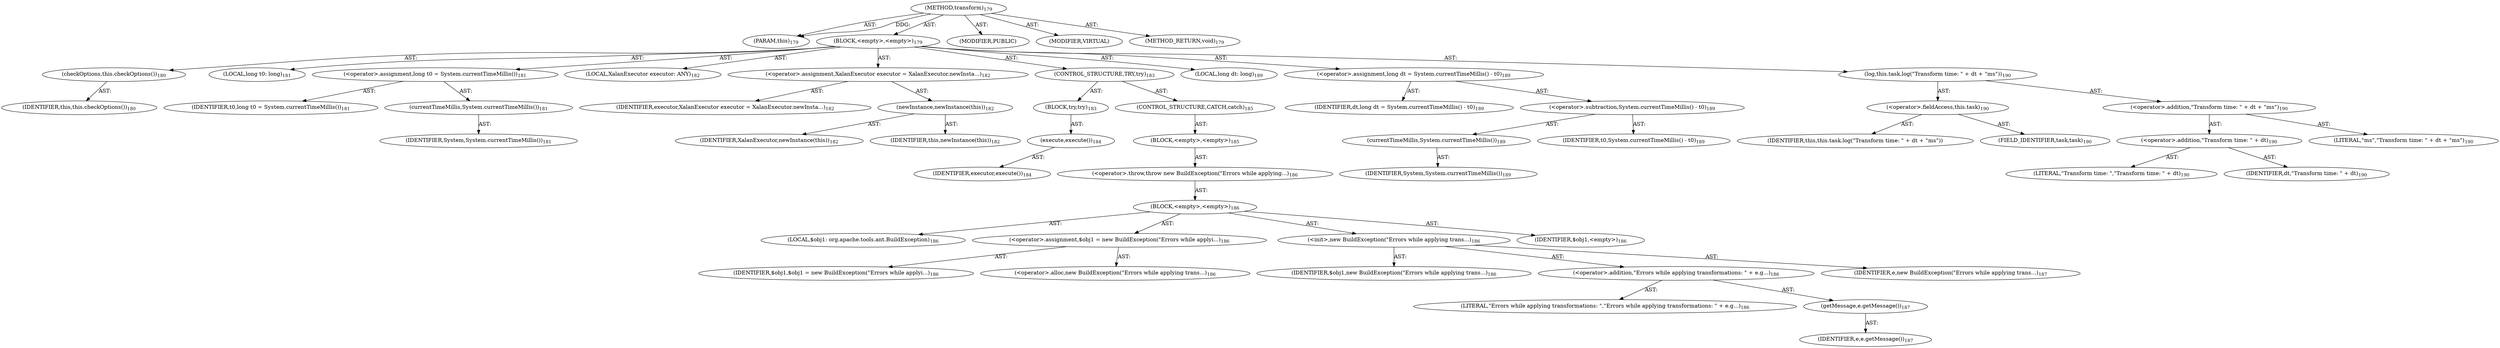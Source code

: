 digraph "transform" {  
"111669149706" [label = <(METHOD,transform)<SUB>179</SUB>> ]
"115964116997" [label = <(PARAM,this)<SUB>179</SUB>> ]
"25769803791" [label = <(BLOCK,&lt;empty&gt;,&lt;empty&gt;)<SUB>179</SUB>> ]
"30064771108" [label = <(checkOptions,this.checkOptions())<SUB>180</SUB>> ]
"68719476741" [label = <(IDENTIFIER,this,this.checkOptions())<SUB>180</SUB>> ]
"94489280516" [label = <(LOCAL,long t0: long)<SUB>181</SUB>> ]
"30064771109" [label = <(&lt;operator&gt;.assignment,long t0 = System.currentTimeMillis())<SUB>181</SUB>> ]
"68719476767" [label = <(IDENTIFIER,t0,long t0 = System.currentTimeMillis())<SUB>181</SUB>> ]
"30064771110" [label = <(currentTimeMillis,System.currentTimeMillis())<SUB>181</SUB>> ]
"68719476768" [label = <(IDENTIFIER,System,System.currentTimeMillis())<SUB>181</SUB>> ]
"94489280517" [label = <(LOCAL,XalanExecutor executor: ANY)<SUB>182</SUB>> ]
"30064771111" [label = <(&lt;operator&gt;.assignment,XalanExecutor executor = XalanExecutor.newInsta...)<SUB>182</SUB>> ]
"68719476769" [label = <(IDENTIFIER,executor,XalanExecutor executor = XalanExecutor.newInsta...)<SUB>182</SUB>> ]
"30064771112" [label = <(newInstance,newInstance(this))<SUB>182</SUB>> ]
"68719476770" [label = <(IDENTIFIER,XalanExecutor,newInstance(this))<SUB>182</SUB>> ]
"68719476742" [label = <(IDENTIFIER,this,newInstance(this))<SUB>182</SUB>> ]
"47244640260" [label = <(CONTROL_STRUCTURE,TRY,try)<SUB>183</SUB>> ]
"25769803792" [label = <(BLOCK,try,try)<SUB>183</SUB>> ]
"30064771113" [label = <(execute,execute())<SUB>184</SUB>> ]
"68719476771" [label = <(IDENTIFIER,executor,execute())<SUB>184</SUB>> ]
"47244640261" [label = <(CONTROL_STRUCTURE,CATCH,catch)<SUB>185</SUB>> ]
"25769803793" [label = <(BLOCK,&lt;empty&gt;,&lt;empty&gt;)<SUB>185</SUB>> ]
"30064771114" [label = <(&lt;operator&gt;.throw,throw new BuildException(&quot;Errors while applying...)<SUB>186</SUB>> ]
"25769803794" [label = <(BLOCK,&lt;empty&gt;,&lt;empty&gt;)<SUB>186</SUB>> ]
"94489280518" [label = <(LOCAL,$obj1: org.apache.tools.ant.BuildException)<SUB>186</SUB>> ]
"30064771115" [label = <(&lt;operator&gt;.assignment,$obj1 = new BuildException(&quot;Errors while applyi...)<SUB>186</SUB>> ]
"68719476772" [label = <(IDENTIFIER,$obj1,$obj1 = new BuildException(&quot;Errors while applyi...)<SUB>186</SUB>> ]
"30064771116" [label = <(&lt;operator&gt;.alloc,new BuildException(&quot;Errors while applying trans...)<SUB>186</SUB>> ]
"30064771117" [label = <(&lt;init&gt;,new BuildException(&quot;Errors while applying trans...)<SUB>186</SUB>> ]
"68719476773" [label = <(IDENTIFIER,$obj1,new BuildException(&quot;Errors while applying trans...)<SUB>186</SUB>> ]
"30064771118" [label = <(&lt;operator&gt;.addition,&quot;Errors while applying transformations: &quot; + e.g...)<SUB>186</SUB>> ]
"90194313218" [label = <(LITERAL,&quot;Errors while applying transformations: &quot;,&quot;Errors while applying transformations: &quot; + e.g...)<SUB>186</SUB>> ]
"30064771119" [label = <(getMessage,e.getMessage())<SUB>187</SUB>> ]
"68719476774" [label = <(IDENTIFIER,e,e.getMessage())<SUB>187</SUB>> ]
"68719476775" [label = <(IDENTIFIER,e,new BuildException(&quot;Errors while applying trans...)<SUB>187</SUB>> ]
"68719476776" [label = <(IDENTIFIER,$obj1,&lt;empty&gt;)<SUB>186</SUB>> ]
"94489280519" [label = <(LOCAL,long dt: long)<SUB>189</SUB>> ]
"30064771120" [label = <(&lt;operator&gt;.assignment,long dt = System.currentTimeMillis() - t0)<SUB>189</SUB>> ]
"68719476777" [label = <(IDENTIFIER,dt,long dt = System.currentTimeMillis() - t0)<SUB>189</SUB>> ]
"30064771121" [label = <(&lt;operator&gt;.subtraction,System.currentTimeMillis() - t0)<SUB>189</SUB>> ]
"30064771122" [label = <(currentTimeMillis,System.currentTimeMillis())<SUB>189</SUB>> ]
"68719476778" [label = <(IDENTIFIER,System,System.currentTimeMillis())<SUB>189</SUB>> ]
"68719476779" [label = <(IDENTIFIER,t0,System.currentTimeMillis() - t0)<SUB>189</SUB>> ]
"30064771123" [label = <(log,this.task.log(&quot;Transform time: &quot; + dt + &quot;ms&quot;))<SUB>190</SUB>> ]
"30064771124" [label = <(&lt;operator&gt;.fieldAccess,this.task)<SUB>190</SUB>> ]
"68719476780" [label = <(IDENTIFIER,this,this.task.log(&quot;Transform time: &quot; + dt + &quot;ms&quot;))> ]
"55834574861" [label = <(FIELD_IDENTIFIER,task,task)<SUB>190</SUB>> ]
"30064771125" [label = <(&lt;operator&gt;.addition,&quot;Transform time: &quot; + dt + &quot;ms&quot;)<SUB>190</SUB>> ]
"30064771126" [label = <(&lt;operator&gt;.addition,&quot;Transform time: &quot; + dt)<SUB>190</SUB>> ]
"90194313219" [label = <(LITERAL,&quot;Transform time: &quot;,&quot;Transform time: &quot; + dt)<SUB>190</SUB>> ]
"68719476781" [label = <(IDENTIFIER,dt,&quot;Transform time: &quot; + dt)<SUB>190</SUB>> ]
"90194313220" [label = <(LITERAL,&quot;ms&quot;,&quot;Transform time: &quot; + dt + &quot;ms&quot;)<SUB>190</SUB>> ]
"133143986210" [label = <(MODIFIER,PUBLIC)> ]
"133143986211" [label = <(MODIFIER,VIRTUAL)> ]
"128849018890" [label = <(METHOD_RETURN,void)<SUB>179</SUB>> ]
  "111669149706" -> "115964116997"  [ label = "AST: "] 
  "111669149706" -> "25769803791"  [ label = "AST: "] 
  "111669149706" -> "133143986210"  [ label = "AST: "] 
  "111669149706" -> "133143986211"  [ label = "AST: "] 
  "111669149706" -> "128849018890"  [ label = "AST: "] 
  "25769803791" -> "30064771108"  [ label = "AST: "] 
  "25769803791" -> "94489280516"  [ label = "AST: "] 
  "25769803791" -> "30064771109"  [ label = "AST: "] 
  "25769803791" -> "94489280517"  [ label = "AST: "] 
  "25769803791" -> "30064771111"  [ label = "AST: "] 
  "25769803791" -> "47244640260"  [ label = "AST: "] 
  "25769803791" -> "94489280519"  [ label = "AST: "] 
  "25769803791" -> "30064771120"  [ label = "AST: "] 
  "25769803791" -> "30064771123"  [ label = "AST: "] 
  "30064771108" -> "68719476741"  [ label = "AST: "] 
  "30064771109" -> "68719476767"  [ label = "AST: "] 
  "30064771109" -> "30064771110"  [ label = "AST: "] 
  "30064771110" -> "68719476768"  [ label = "AST: "] 
  "30064771111" -> "68719476769"  [ label = "AST: "] 
  "30064771111" -> "30064771112"  [ label = "AST: "] 
  "30064771112" -> "68719476770"  [ label = "AST: "] 
  "30064771112" -> "68719476742"  [ label = "AST: "] 
  "47244640260" -> "25769803792"  [ label = "AST: "] 
  "47244640260" -> "47244640261"  [ label = "AST: "] 
  "25769803792" -> "30064771113"  [ label = "AST: "] 
  "30064771113" -> "68719476771"  [ label = "AST: "] 
  "47244640261" -> "25769803793"  [ label = "AST: "] 
  "25769803793" -> "30064771114"  [ label = "AST: "] 
  "30064771114" -> "25769803794"  [ label = "AST: "] 
  "25769803794" -> "94489280518"  [ label = "AST: "] 
  "25769803794" -> "30064771115"  [ label = "AST: "] 
  "25769803794" -> "30064771117"  [ label = "AST: "] 
  "25769803794" -> "68719476776"  [ label = "AST: "] 
  "30064771115" -> "68719476772"  [ label = "AST: "] 
  "30064771115" -> "30064771116"  [ label = "AST: "] 
  "30064771117" -> "68719476773"  [ label = "AST: "] 
  "30064771117" -> "30064771118"  [ label = "AST: "] 
  "30064771117" -> "68719476775"  [ label = "AST: "] 
  "30064771118" -> "90194313218"  [ label = "AST: "] 
  "30064771118" -> "30064771119"  [ label = "AST: "] 
  "30064771119" -> "68719476774"  [ label = "AST: "] 
  "30064771120" -> "68719476777"  [ label = "AST: "] 
  "30064771120" -> "30064771121"  [ label = "AST: "] 
  "30064771121" -> "30064771122"  [ label = "AST: "] 
  "30064771121" -> "68719476779"  [ label = "AST: "] 
  "30064771122" -> "68719476778"  [ label = "AST: "] 
  "30064771123" -> "30064771124"  [ label = "AST: "] 
  "30064771123" -> "30064771125"  [ label = "AST: "] 
  "30064771124" -> "68719476780"  [ label = "AST: "] 
  "30064771124" -> "55834574861"  [ label = "AST: "] 
  "30064771125" -> "30064771126"  [ label = "AST: "] 
  "30064771125" -> "90194313220"  [ label = "AST: "] 
  "30064771126" -> "90194313219"  [ label = "AST: "] 
  "30064771126" -> "68719476781"  [ label = "AST: "] 
  "111669149706" -> "115964116997"  [ label = "DDG: "] 
}
